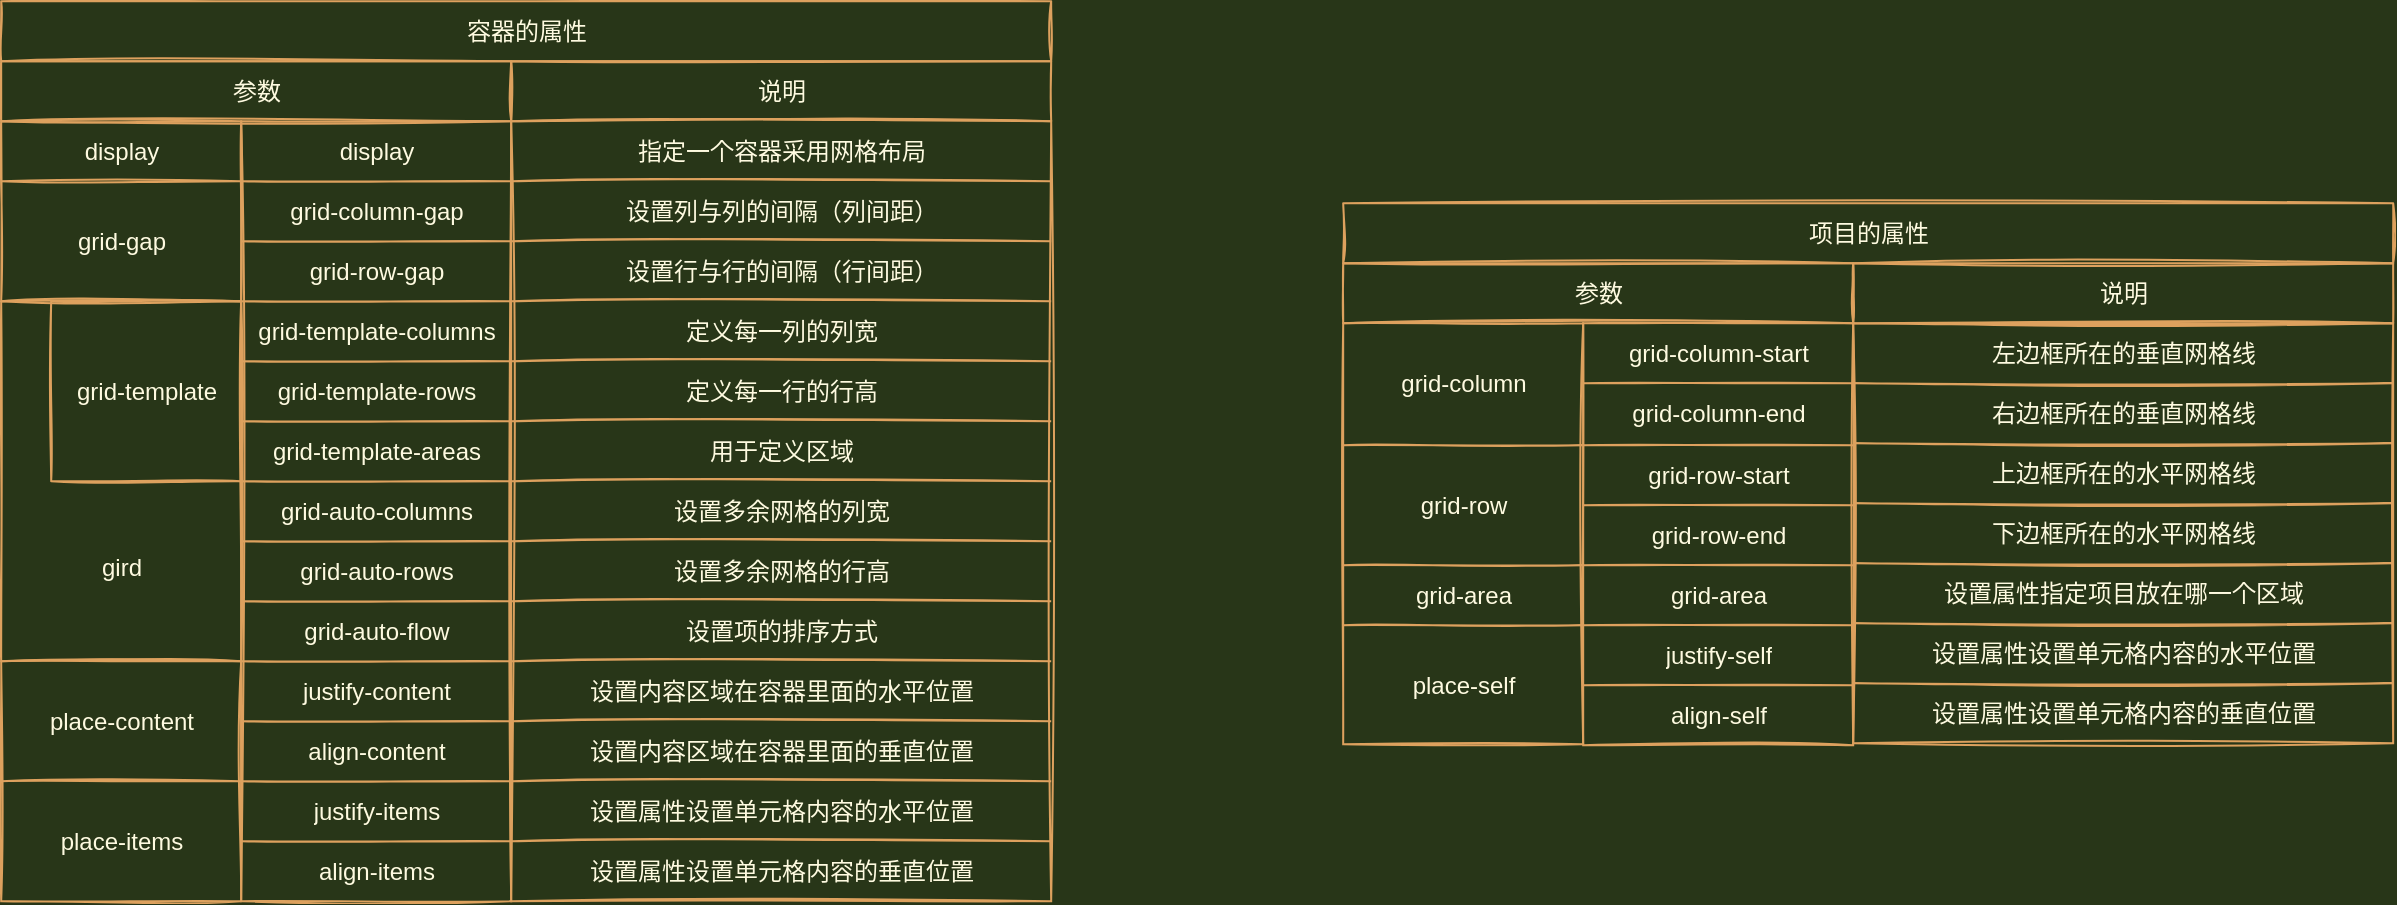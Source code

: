 <mxfile version="18.0.1" type="device"><diagram id="2a1nC3TX6sM1k0GH8GSx" name="第 1 页"><mxGraphModel dx="760" dy="230" grid="0" gridSize="5" guides="1" tooltips="1" connect="1" arrows="1" fold="1" page="0" pageScale="1" pageWidth="1600" pageHeight="900" background="#283618" math="0" shadow="0"><root><mxCell id="0"/><mxCell id="1" parent="0"/><mxCell id="FD_BGX4YxSQzwzDTZlst-1" value="参数" style="rounded=0;whiteSpace=wrap;html=1;fillColor=none;strokeWidth=1;strokeColor=#DDA15E;fontColor=#FEFAE0;sketch=1;" vertex="1" parent="1"><mxGeometry x="835.588" y="431.588" width="255" height="30" as="geometry"/></mxCell><mxCell id="FD_BGX4YxSQzwzDTZlst-2" value="说明" style="rounded=0;whiteSpace=wrap;html=1;fillColor=none;strokeWidth=1;strokeColor=#DDA15E;fontColor=#FEFAE0;sketch=1;" vertex="1" parent="1"><mxGeometry x="1090.588" y="431.588" width="270" height="30" as="geometry"/></mxCell><mxCell id="FD_BGX4YxSQzwzDTZlst-3" value="" style="shape=table;html=1;whiteSpace=wrap;startSize=0;container=1;collapsible=0;childLayout=tableLayout;strokeWidth=1;fillColor=none;strokeColor=#DDA15E;fontColor=#FEFAE0;sketch=1;" vertex="1" parent="1"><mxGeometry x="835.588" y="461.588" width="120" height="90" as="geometry"/></mxCell><mxCell id="FD_BGX4YxSQzwzDTZlst-4" style="shape=tableRow;horizontal=0;startSize=0;swimlaneHead=0;swimlaneBody=0;top=0;left=0;bottom=0;right=0;collapsible=0;dropTarget=0;fillColor=none;points=[[0,0.5],[1,0.5]];portConstraint=eastwest;strokeWidth=1;strokeColor=#DDA15E;fontColor=#FEFAE0;sketch=1;" vertex="1" parent="FD_BGX4YxSQzwzDTZlst-3"><mxGeometry width="120" height="30" as="geometry"/></mxCell><mxCell id="FD_BGX4YxSQzwzDTZlst-5" value="display" style="shape=partialRectangle;html=1;whiteSpace=wrap;connectable=0;fillColor=none;top=0;left=0;bottom=0;right=0;overflow=hidden;strokeWidth=1;strokeColor=#DDA15E;fontColor=#FEFAE0;sketch=1;" vertex="1" parent="FD_BGX4YxSQzwzDTZlst-4"><mxGeometry width="120" height="30" as="geometry"><mxRectangle width="120" height="30" as="alternateBounds"/></mxGeometry></mxCell><mxCell id="FD_BGX4YxSQzwzDTZlst-6" value="" style="shape=tableRow;horizontal=0;startSize=0;swimlaneHead=0;swimlaneBody=0;top=0;left=0;bottom=0;right=0;collapsible=0;dropTarget=0;fillColor=none;points=[[0,0.5],[1,0.5]];portConstraint=eastwest;strokeWidth=1;strokeColor=#DDA15E;fontColor=#FEFAE0;sketch=1;" vertex="1" parent="FD_BGX4YxSQzwzDTZlst-3"><mxGeometry y="30" width="120" height="60" as="geometry"/></mxCell><mxCell id="FD_BGX4YxSQzwzDTZlst-7" value="grid-gap" style="shape=partialRectangle;html=1;whiteSpace=wrap;connectable=0;fillColor=none;top=0;left=0;bottom=0;right=0;overflow=hidden;strokeWidth=1;strokeColor=#DDA15E;fontColor=#FEFAE0;sketch=1;" vertex="1" parent="FD_BGX4YxSQzwzDTZlst-6"><mxGeometry width="120" height="60" as="geometry"><mxRectangle width="120" height="60" as="alternateBounds"/></mxGeometry></mxCell><mxCell id="FD_BGX4YxSQzwzDTZlst-8" value="" style="shape=table;html=1;whiteSpace=wrap;startSize=0;container=1;collapsible=0;childLayout=tableLayout;strokeWidth=1;fillColor=none;strokeColor=#DDA15E;fontColor=#FEFAE0;sketch=1;" vertex="1" parent="1"><mxGeometry x="955.588" y="461.588" width="135" height="390" as="geometry"/></mxCell><mxCell id="FD_BGX4YxSQzwzDTZlst-9" style="shape=tableRow;horizontal=0;startSize=0;swimlaneHead=0;swimlaneBody=0;top=0;left=0;bottom=0;right=0;collapsible=0;dropTarget=0;fillColor=none;points=[[0,0.5],[1,0.5]];portConstraint=eastwest;strokeWidth=1;strokeColor=#DDA15E;fontColor=#FEFAE0;sketch=1;" vertex="1" parent="FD_BGX4YxSQzwzDTZlst-8"><mxGeometry width="135" height="30" as="geometry"/></mxCell><mxCell id="FD_BGX4YxSQzwzDTZlst-10" value="display" style="shape=partialRectangle;html=1;whiteSpace=wrap;connectable=0;fillColor=none;top=0;left=0;bottom=0;right=0;overflow=hidden;strokeWidth=1;strokeColor=#DDA15E;fontColor=#FEFAE0;sketch=1;" vertex="1" parent="FD_BGX4YxSQzwzDTZlst-9"><mxGeometry width="135" height="30" as="geometry"><mxRectangle width="135" height="30" as="alternateBounds"/></mxGeometry></mxCell><mxCell id="FD_BGX4YxSQzwzDTZlst-11" value="" style="shape=tableRow;horizontal=0;startSize=0;swimlaneHead=0;swimlaneBody=0;top=0;left=0;bottom=0;right=0;collapsible=0;dropTarget=0;fillColor=none;points=[[0,0.5],[1,0.5]];portConstraint=eastwest;strokeWidth=1;strokeColor=#DDA15E;fontColor=#FEFAE0;sketch=1;" vertex="1" parent="FD_BGX4YxSQzwzDTZlst-8"><mxGeometry y="30" width="135" height="30" as="geometry"/></mxCell><mxCell id="FD_BGX4YxSQzwzDTZlst-12" value="grid-column-gap" style="shape=partialRectangle;html=1;whiteSpace=wrap;connectable=0;fillColor=none;top=0;left=0;bottom=0;right=0;overflow=hidden;strokeWidth=1;strokeColor=#DDA15E;fontColor=#FEFAE0;sketch=1;" vertex="1" parent="FD_BGX4YxSQzwzDTZlst-11"><mxGeometry width="135" height="30" as="geometry"><mxRectangle width="135" height="30" as="alternateBounds"/></mxGeometry></mxCell><mxCell id="FD_BGX4YxSQzwzDTZlst-13" value="" style="shape=tableRow;horizontal=0;startSize=0;swimlaneHead=0;swimlaneBody=0;top=0;left=0;bottom=0;right=0;collapsible=0;dropTarget=0;fillColor=none;points=[[0,0.5],[1,0.5]];portConstraint=eastwest;strokeWidth=1;strokeColor=#DDA15E;fontColor=#FEFAE0;sketch=1;" vertex="1" parent="FD_BGX4YxSQzwzDTZlst-8"><mxGeometry y="60" width="135" height="30" as="geometry"/></mxCell><mxCell id="FD_BGX4YxSQzwzDTZlst-14" value="grid-row-gap" style="shape=partialRectangle;html=1;whiteSpace=wrap;connectable=0;fillColor=none;top=0;left=0;bottom=0;right=0;overflow=hidden;strokeWidth=1;strokeColor=#DDA15E;fontColor=#FEFAE0;sketch=1;" vertex="1" parent="FD_BGX4YxSQzwzDTZlst-13"><mxGeometry width="135" height="30" as="geometry"><mxRectangle width="135" height="30" as="alternateBounds"/></mxGeometry></mxCell><mxCell id="FD_BGX4YxSQzwzDTZlst-15" value="" style="shape=tableRow;horizontal=0;startSize=0;swimlaneHead=0;swimlaneBody=0;top=0;left=0;bottom=0;right=0;collapsible=0;dropTarget=0;fillColor=none;points=[[0,0.5],[1,0.5]];portConstraint=eastwest;strokeWidth=1;strokeColor=#DDA15E;fontColor=#FEFAE0;sketch=1;" vertex="1" parent="FD_BGX4YxSQzwzDTZlst-8"><mxGeometry y="90" width="135" height="30" as="geometry"/></mxCell><mxCell id="FD_BGX4YxSQzwzDTZlst-16" value="grid-template-columns" style="shape=partialRectangle;html=1;whiteSpace=wrap;connectable=0;fillColor=none;top=0;left=0;bottom=0;right=0;overflow=hidden;strokeWidth=1;strokeColor=#DDA15E;fontColor=#FEFAE0;sketch=1;" vertex="1" parent="FD_BGX4YxSQzwzDTZlst-15"><mxGeometry width="135" height="30" as="geometry"><mxRectangle width="135" height="30" as="alternateBounds"/></mxGeometry></mxCell><mxCell id="FD_BGX4YxSQzwzDTZlst-17" style="shape=tableRow;horizontal=0;startSize=0;swimlaneHead=0;swimlaneBody=0;top=0;left=0;bottom=0;right=0;collapsible=0;dropTarget=0;fillColor=none;points=[[0,0.5],[1,0.5]];portConstraint=eastwest;strokeWidth=1;strokeColor=#DDA15E;fontColor=#FEFAE0;sketch=1;" vertex="1" parent="FD_BGX4YxSQzwzDTZlst-8"><mxGeometry y="120" width="135" height="30" as="geometry"/></mxCell><mxCell id="FD_BGX4YxSQzwzDTZlst-18" value="&lt;span style=&quot;&quot;&gt;grid-template-rows&lt;/span&gt;" style="shape=partialRectangle;html=1;whiteSpace=wrap;connectable=0;fillColor=none;top=0;left=0;bottom=0;right=0;overflow=hidden;strokeWidth=1;strokeColor=#DDA15E;fontColor=#FEFAE0;sketch=1;" vertex="1" parent="FD_BGX4YxSQzwzDTZlst-17"><mxGeometry width="135" height="30" as="geometry"><mxRectangle width="135" height="30" as="alternateBounds"/></mxGeometry></mxCell><mxCell id="FD_BGX4YxSQzwzDTZlst-19" style="shape=tableRow;horizontal=0;startSize=0;swimlaneHead=0;swimlaneBody=0;top=0;left=0;bottom=0;right=0;collapsible=0;dropTarget=0;fillColor=none;points=[[0,0.5],[1,0.5]];portConstraint=eastwest;strokeWidth=1;strokeColor=#DDA15E;fontColor=#FEFAE0;sketch=1;" vertex="1" parent="FD_BGX4YxSQzwzDTZlst-8"><mxGeometry y="150" width="135" height="30" as="geometry"/></mxCell><mxCell id="FD_BGX4YxSQzwzDTZlst-20" value="grid-template-areas" style="shape=partialRectangle;html=1;whiteSpace=wrap;connectable=0;fillColor=none;top=0;left=0;bottom=0;right=0;overflow=hidden;strokeWidth=1;strokeColor=#DDA15E;fontColor=#FEFAE0;sketch=1;" vertex="1" parent="FD_BGX4YxSQzwzDTZlst-19"><mxGeometry width="135" height="30" as="geometry"><mxRectangle width="135" height="30" as="alternateBounds"/></mxGeometry></mxCell><mxCell id="FD_BGX4YxSQzwzDTZlst-21" style="shape=tableRow;horizontal=0;startSize=0;swimlaneHead=0;swimlaneBody=0;top=0;left=0;bottom=0;right=0;collapsible=0;dropTarget=0;fillColor=none;points=[[0,0.5],[1,0.5]];portConstraint=eastwest;strokeWidth=1;strokeColor=#DDA15E;fontColor=#FEFAE0;sketch=1;" vertex="1" parent="FD_BGX4YxSQzwzDTZlst-8"><mxGeometry y="180" width="135" height="30" as="geometry"/></mxCell><mxCell id="FD_BGX4YxSQzwzDTZlst-22" value="grid-auto-columns" style="shape=partialRectangle;html=1;whiteSpace=wrap;connectable=0;fillColor=none;top=0;left=0;bottom=0;right=0;overflow=hidden;strokeWidth=1;strokeColor=#DDA15E;fontColor=#FEFAE0;sketch=1;" vertex="1" parent="FD_BGX4YxSQzwzDTZlst-21"><mxGeometry width="135" height="30" as="geometry"><mxRectangle width="135" height="30" as="alternateBounds"/></mxGeometry></mxCell><mxCell id="FD_BGX4YxSQzwzDTZlst-23" style="shape=tableRow;horizontal=0;startSize=0;swimlaneHead=0;swimlaneBody=0;top=0;left=0;bottom=0;right=0;collapsible=0;dropTarget=0;fillColor=none;points=[[0,0.5],[1,0.5]];portConstraint=eastwest;strokeWidth=1;strokeColor=#DDA15E;fontColor=#FEFAE0;sketch=1;" vertex="1" parent="FD_BGX4YxSQzwzDTZlst-8"><mxGeometry y="210" width="135" height="30" as="geometry"/></mxCell><mxCell id="FD_BGX4YxSQzwzDTZlst-24" value="&lt;span style=&quot;&quot;&gt;grid-auto-rows&lt;/span&gt;" style="shape=partialRectangle;html=1;whiteSpace=wrap;connectable=0;fillColor=none;top=0;left=0;bottom=0;right=0;overflow=hidden;strokeWidth=1;strokeColor=#DDA15E;fontColor=#FEFAE0;sketch=1;" vertex="1" parent="FD_BGX4YxSQzwzDTZlst-23"><mxGeometry width="135" height="30" as="geometry"><mxRectangle width="135" height="30" as="alternateBounds"/></mxGeometry></mxCell><mxCell id="FD_BGX4YxSQzwzDTZlst-25" style="shape=tableRow;horizontal=0;startSize=0;swimlaneHead=0;swimlaneBody=0;top=0;left=0;bottom=0;right=0;collapsible=0;dropTarget=0;fillColor=none;points=[[0,0.5],[1,0.5]];portConstraint=eastwest;strokeWidth=1;strokeColor=#DDA15E;fontColor=#FEFAE0;sketch=1;" vertex="1" parent="FD_BGX4YxSQzwzDTZlst-8"><mxGeometry y="240" width="135" height="30" as="geometry"/></mxCell><mxCell id="FD_BGX4YxSQzwzDTZlst-26" value="&lt;span style=&quot;&quot;&gt;grid-auto-flow&lt;/span&gt;" style="shape=partialRectangle;html=1;whiteSpace=wrap;connectable=0;fillColor=none;top=0;left=0;bottom=0;right=0;overflow=hidden;strokeWidth=1;strokeColor=#DDA15E;fontColor=#FEFAE0;sketch=1;" vertex="1" parent="FD_BGX4YxSQzwzDTZlst-25"><mxGeometry width="135" height="30" as="geometry"><mxRectangle width="135" height="30" as="alternateBounds"/></mxGeometry></mxCell><mxCell id="FD_BGX4YxSQzwzDTZlst-27" style="shape=tableRow;horizontal=0;startSize=0;swimlaneHead=0;swimlaneBody=0;top=0;left=0;bottom=0;right=0;collapsible=0;dropTarget=0;fillColor=none;points=[[0,0.5],[1,0.5]];portConstraint=eastwest;strokeWidth=1;strokeColor=#DDA15E;fontColor=#FEFAE0;sketch=1;" vertex="1" parent="FD_BGX4YxSQzwzDTZlst-8"><mxGeometry y="270" width="135" height="30" as="geometry"/></mxCell><mxCell id="FD_BGX4YxSQzwzDTZlst-28" value="justify-content" style="shape=partialRectangle;html=1;whiteSpace=wrap;connectable=0;fillColor=none;top=0;left=0;bottom=0;right=0;overflow=hidden;strokeWidth=1;strokeColor=#DDA15E;fontColor=#FEFAE0;sketch=1;" vertex="1" parent="FD_BGX4YxSQzwzDTZlst-27"><mxGeometry width="135" height="30" as="geometry"><mxRectangle width="135" height="30" as="alternateBounds"/></mxGeometry></mxCell><mxCell id="FD_BGX4YxSQzwzDTZlst-29" style="shape=tableRow;horizontal=0;startSize=0;swimlaneHead=0;swimlaneBody=0;top=0;left=0;bottom=0;right=0;collapsible=0;dropTarget=0;fillColor=none;points=[[0,0.5],[1,0.5]];portConstraint=eastwest;strokeWidth=1;strokeColor=#DDA15E;fontColor=#FEFAE0;sketch=1;" vertex="1" parent="FD_BGX4YxSQzwzDTZlst-8"><mxGeometry y="300" width="135" height="30" as="geometry"/></mxCell><mxCell id="FD_BGX4YxSQzwzDTZlst-30" value="align-content" style="shape=partialRectangle;html=1;whiteSpace=wrap;connectable=0;fillColor=none;top=0;left=0;bottom=0;right=0;overflow=hidden;strokeWidth=1;strokeColor=#DDA15E;fontColor=#FEFAE0;sketch=1;" vertex="1" parent="FD_BGX4YxSQzwzDTZlst-29"><mxGeometry width="135" height="30" as="geometry"><mxRectangle width="135" height="30" as="alternateBounds"/></mxGeometry></mxCell><mxCell id="FD_BGX4YxSQzwzDTZlst-31" style="shape=tableRow;horizontal=0;startSize=0;swimlaneHead=0;swimlaneBody=0;top=0;left=0;bottom=0;right=0;collapsible=0;dropTarget=0;fillColor=none;points=[[0,0.5],[1,0.5]];portConstraint=eastwest;strokeWidth=1;strokeColor=#DDA15E;fontColor=#FEFAE0;sketch=1;" vertex="1" parent="FD_BGX4YxSQzwzDTZlst-8"><mxGeometry y="330" width="135" height="30" as="geometry"/></mxCell><mxCell id="FD_BGX4YxSQzwzDTZlst-32" value="justify-items" style="shape=partialRectangle;html=1;whiteSpace=wrap;connectable=0;fillColor=none;top=0;left=0;bottom=0;right=0;overflow=hidden;strokeWidth=1;strokeColor=#DDA15E;fontColor=#FEFAE0;sketch=1;" vertex="1" parent="FD_BGX4YxSQzwzDTZlst-31"><mxGeometry width="135" height="30" as="geometry"><mxRectangle width="135" height="30" as="alternateBounds"/></mxGeometry></mxCell><mxCell id="FD_BGX4YxSQzwzDTZlst-33" style="shape=tableRow;horizontal=0;startSize=0;swimlaneHead=0;swimlaneBody=0;top=0;left=0;bottom=0;right=0;collapsible=0;dropTarget=0;fillColor=none;points=[[0,0.5],[1,0.5]];portConstraint=eastwest;strokeWidth=1;strokeColor=#DDA15E;fontColor=#FEFAE0;sketch=1;" vertex="1" parent="FD_BGX4YxSQzwzDTZlst-8"><mxGeometry y="360" width="135" height="30" as="geometry"/></mxCell><mxCell id="FD_BGX4YxSQzwzDTZlst-34" value="align-items" style="shape=partialRectangle;html=1;whiteSpace=wrap;connectable=0;fillColor=none;top=0;left=0;bottom=0;right=0;overflow=hidden;strokeWidth=1;strokeColor=#DDA15E;fontColor=#FEFAE0;sketch=1;" vertex="1" parent="FD_BGX4YxSQzwzDTZlst-33"><mxGeometry width="135" height="30" as="geometry"><mxRectangle width="135" height="30" as="alternateBounds"/></mxGeometry></mxCell><mxCell id="FD_BGX4YxSQzwzDTZlst-35" value="" style="shape=table;html=1;whiteSpace=wrap;startSize=0;container=1;collapsible=0;childLayout=tableLayout;strokeWidth=1;fillColor=none;strokeColor=#DDA15E;fontColor=#FEFAE0;sketch=1;" vertex="1" parent="1"><mxGeometry x="1090.588" y="461.588" width="270" height="390" as="geometry"/></mxCell><mxCell id="FD_BGX4YxSQzwzDTZlst-36" style="shape=tableRow;horizontal=0;startSize=0;swimlaneHead=0;swimlaneBody=0;top=0;left=0;bottom=0;right=0;collapsible=0;dropTarget=0;fillColor=none;points=[[0,0.5],[1,0.5]];portConstraint=eastwest;strokeWidth=1;strokeColor=#DDA15E;fontColor=#FEFAE0;sketch=1;" vertex="1" parent="FD_BGX4YxSQzwzDTZlst-35"><mxGeometry width="270" height="30" as="geometry"/></mxCell><mxCell id="FD_BGX4YxSQzwzDTZlst-37" value="指定一个容器采用网格布局" style="shape=partialRectangle;html=1;whiteSpace=wrap;connectable=0;fillColor=none;top=0;left=0;bottom=0;right=0;overflow=hidden;strokeWidth=1;strokeColor=#DDA15E;fontColor=#FEFAE0;sketch=1;" vertex="1" parent="FD_BGX4YxSQzwzDTZlst-36"><mxGeometry width="270" height="30" as="geometry"><mxRectangle width="270" height="30" as="alternateBounds"/></mxGeometry></mxCell><mxCell id="FD_BGX4YxSQzwzDTZlst-38" value="" style="shape=tableRow;horizontal=0;startSize=0;swimlaneHead=0;swimlaneBody=0;top=0;left=0;bottom=0;right=0;collapsible=0;dropTarget=0;fillColor=none;points=[[0,0.5],[1,0.5]];portConstraint=eastwest;strokeWidth=1;strokeColor=#DDA15E;fontColor=#FEFAE0;sketch=1;" vertex="1" parent="FD_BGX4YxSQzwzDTZlst-35"><mxGeometry y="30" width="270" height="30" as="geometry"/></mxCell><mxCell id="FD_BGX4YxSQzwzDTZlst-39" value="设置列与列的间隔（列间距）" style="shape=partialRectangle;html=1;whiteSpace=wrap;connectable=0;fillColor=none;top=0;left=0;bottom=0;right=0;overflow=hidden;strokeWidth=1;strokeColor=#DDA15E;fontColor=#FEFAE0;sketch=1;" vertex="1" parent="FD_BGX4YxSQzwzDTZlst-38"><mxGeometry width="270" height="30" as="geometry"><mxRectangle width="270" height="30" as="alternateBounds"/></mxGeometry></mxCell><mxCell id="FD_BGX4YxSQzwzDTZlst-40" value="" style="shape=tableRow;horizontal=0;startSize=0;swimlaneHead=0;swimlaneBody=0;top=0;left=0;bottom=0;right=0;collapsible=0;dropTarget=0;fillColor=none;points=[[0,0.5],[1,0.5]];portConstraint=eastwest;strokeWidth=1;strokeColor=#DDA15E;fontColor=#FEFAE0;sketch=1;" vertex="1" parent="FD_BGX4YxSQzwzDTZlst-35"><mxGeometry y="60" width="270" height="30" as="geometry"/></mxCell><mxCell id="FD_BGX4YxSQzwzDTZlst-41" value="设置行与行的间隔（行间距）" style="shape=partialRectangle;html=1;whiteSpace=wrap;connectable=0;fillColor=none;top=0;left=0;bottom=0;right=0;overflow=hidden;strokeWidth=1;strokeColor=#DDA15E;fontColor=#FEFAE0;sketch=1;" vertex="1" parent="FD_BGX4YxSQzwzDTZlst-40"><mxGeometry width="270" height="30" as="geometry"><mxRectangle width="270" height="30" as="alternateBounds"/></mxGeometry></mxCell><mxCell id="FD_BGX4YxSQzwzDTZlst-42" value="" style="shape=tableRow;horizontal=0;startSize=0;swimlaneHead=0;swimlaneBody=0;top=0;left=0;bottom=0;right=0;collapsible=0;dropTarget=0;fillColor=none;points=[[0,0.5],[1,0.5]];portConstraint=eastwest;strokeWidth=1;strokeColor=#DDA15E;fontColor=#FEFAE0;sketch=1;" vertex="1" parent="FD_BGX4YxSQzwzDTZlst-35"><mxGeometry y="90" width="270" height="30" as="geometry"/></mxCell><mxCell id="FD_BGX4YxSQzwzDTZlst-43" value="定义每一列的列宽" style="shape=partialRectangle;html=1;whiteSpace=wrap;connectable=0;fillColor=none;top=0;left=0;bottom=0;right=0;overflow=hidden;strokeWidth=1;strokeColor=#DDA15E;fontColor=#FEFAE0;sketch=1;" vertex="1" parent="FD_BGX4YxSQzwzDTZlst-42"><mxGeometry width="270" height="30" as="geometry"><mxRectangle width="270" height="30" as="alternateBounds"/></mxGeometry></mxCell><mxCell id="FD_BGX4YxSQzwzDTZlst-44" style="shape=tableRow;horizontal=0;startSize=0;swimlaneHead=0;swimlaneBody=0;top=0;left=0;bottom=0;right=0;collapsible=0;dropTarget=0;fillColor=none;points=[[0,0.5],[1,0.5]];portConstraint=eastwest;strokeWidth=1;strokeColor=#DDA15E;fontColor=#FEFAE0;sketch=1;" vertex="1" parent="FD_BGX4YxSQzwzDTZlst-35"><mxGeometry y="120" width="270" height="30" as="geometry"/></mxCell><mxCell id="FD_BGX4YxSQzwzDTZlst-45" value="定义每一行的行高" style="shape=partialRectangle;html=1;whiteSpace=wrap;connectable=0;fillColor=none;top=0;left=0;bottom=0;right=0;overflow=hidden;strokeWidth=1;strokeColor=#DDA15E;fontColor=#FEFAE0;sketch=1;" vertex="1" parent="FD_BGX4YxSQzwzDTZlst-44"><mxGeometry width="270" height="30" as="geometry"><mxRectangle width="270" height="30" as="alternateBounds"/></mxGeometry></mxCell><mxCell id="FD_BGX4YxSQzwzDTZlst-46" style="shape=tableRow;horizontal=0;startSize=0;swimlaneHead=0;swimlaneBody=0;top=0;left=0;bottom=0;right=0;collapsible=0;dropTarget=0;fillColor=none;points=[[0,0.5],[1,0.5]];portConstraint=eastwest;strokeWidth=1;strokeColor=#DDA15E;fontColor=#FEFAE0;sketch=1;" vertex="1" parent="FD_BGX4YxSQzwzDTZlst-35"><mxGeometry y="150" width="270" height="30" as="geometry"/></mxCell><mxCell id="FD_BGX4YxSQzwzDTZlst-47" value="用于定义区域" style="shape=partialRectangle;html=1;whiteSpace=wrap;connectable=0;fillColor=none;top=0;left=0;bottom=0;right=0;overflow=hidden;strokeWidth=1;strokeColor=#DDA15E;fontColor=#FEFAE0;sketch=1;" vertex="1" parent="FD_BGX4YxSQzwzDTZlst-46"><mxGeometry width="270" height="30" as="geometry"><mxRectangle width="270" height="30" as="alternateBounds"/></mxGeometry></mxCell><mxCell id="FD_BGX4YxSQzwzDTZlst-48" style="shape=tableRow;horizontal=0;startSize=0;swimlaneHead=0;swimlaneBody=0;top=0;left=0;bottom=0;right=0;collapsible=0;dropTarget=0;fillColor=none;points=[[0,0.5],[1,0.5]];portConstraint=eastwest;strokeWidth=1;strokeColor=#DDA15E;fontColor=#FEFAE0;sketch=1;" vertex="1" parent="FD_BGX4YxSQzwzDTZlst-35"><mxGeometry y="180" width="270" height="30" as="geometry"/></mxCell><mxCell id="FD_BGX4YxSQzwzDTZlst-49" value="设置多余网格的列宽" style="shape=partialRectangle;html=1;whiteSpace=wrap;connectable=0;fillColor=none;top=0;left=0;bottom=0;right=0;overflow=hidden;strokeWidth=1;strokeColor=#DDA15E;fontColor=#FEFAE0;sketch=1;" vertex="1" parent="FD_BGX4YxSQzwzDTZlst-48"><mxGeometry width="270" height="30" as="geometry"><mxRectangle width="270" height="30" as="alternateBounds"/></mxGeometry></mxCell><mxCell id="FD_BGX4YxSQzwzDTZlst-50" style="shape=tableRow;horizontal=0;startSize=0;swimlaneHead=0;swimlaneBody=0;top=0;left=0;bottom=0;right=0;collapsible=0;dropTarget=0;fillColor=none;points=[[0,0.5],[1,0.5]];portConstraint=eastwest;strokeWidth=1;strokeColor=#DDA15E;fontColor=#FEFAE0;sketch=1;" vertex="1" parent="FD_BGX4YxSQzwzDTZlst-35"><mxGeometry y="210" width="270" height="30" as="geometry"/></mxCell><mxCell id="FD_BGX4YxSQzwzDTZlst-51" value="&lt;span style=&quot;&quot;&gt;设置多余网格的行高&lt;/span&gt;" style="shape=partialRectangle;html=1;whiteSpace=wrap;connectable=0;fillColor=none;top=0;left=0;bottom=0;right=0;overflow=hidden;strokeWidth=1;strokeColor=#DDA15E;fontColor=#FEFAE0;sketch=1;" vertex="1" parent="FD_BGX4YxSQzwzDTZlst-50"><mxGeometry width="270" height="30" as="geometry"><mxRectangle width="270" height="30" as="alternateBounds"/></mxGeometry></mxCell><mxCell id="FD_BGX4YxSQzwzDTZlst-52" style="shape=tableRow;horizontal=0;startSize=0;swimlaneHead=0;swimlaneBody=0;top=0;left=0;bottom=0;right=0;collapsible=0;dropTarget=0;fillColor=none;points=[[0,0.5],[1,0.5]];portConstraint=eastwest;strokeWidth=1;strokeColor=#DDA15E;fontColor=#FEFAE0;sketch=1;" vertex="1" parent="FD_BGX4YxSQzwzDTZlst-35"><mxGeometry y="240" width="270" height="30" as="geometry"/></mxCell><mxCell id="FD_BGX4YxSQzwzDTZlst-53" value="设置项的排序方式" style="shape=partialRectangle;html=1;whiteSpace=wrap;connectable=0;fillColor=none;top=0;left=0;bottom=0;right=0;overflow=hidden;strokeWidth=1;strokeColor=#DDA15E;fontColor=#FEFAE0;sketch=1;" vertex="1" parent="FD_BGX4YxSQzwzDTZlst-52"><mxGeometry width="270" height="30" as="geometry"><mxRectangle width="270" height="30" as="alternateBounds"/></mxGeometry></mxCell><mxCell id="FD_BGX4YxSQzwzDTZlst-54" style="shape=tableRow;horizontal=0;startSize=0;swimlaneHead=0;swimlaneBody=0;top=0;left=0;bottom=0;right=0;collapsible=0;dropTarget=0;fillColor=none;points=[[0,0.5],[1,0.5]];portConstraint=eastwest;strokeWidth=1;strokeColor=#DDA15E;fontColor=#FEFAE0;sketch=1;" vertex="1" parent="FD_BGX4YxSQzwzDTZlst-35"><mxGeometry y="270" width="270" height="30" as="geometry"/></mxCell><mxCell id="FD_BGX4YxSQzwzDTZlst-55" value="设置内容区域在容器里面的水平位置" style="shape=partialRectangle;html=1;whiteSpace=wrap;connectable=0;fillColor=none;top=0;left=0;bottom=0;right=0;overflow=hidden;strokeWidth=1;strokeColor=#DDA15E;fontColor=#FEFAE0;sketch=1;" vertex="1" parent="FD_BGX4YxSQzwzDTZlst-54"><mxGeometry width="270" height="30" as="geometry"><mxRectangle width="270" height="30" as="alternateBounds"/></mxGeometry></mxCell><mxCell id="FD_BGX4YxSQzwzDTZlst-56" style="shape=tableRow;horizontal=0;startSize=0;swimlaneHead=0;swimlaneBody=0;top=0;left=0;bottom=0;right=0;collapsible=0;dropTarget=0;fillColor=none;points=[[0,0.5],[1,0.5]];portConstraint=eastwest;strokeWidth=1;strokeColor=#DDA15E;fontColor=#FEFAE0;sketch=1;" vertex="1" parent="FD_BGX4YxSQzwzDTZlst-35"><mxGeometry y="300" width="270" height="30" as="geometry"/></mxCell><mxCell id="FD_BGX4YxSQzwzDTZlst-57" value="设置内容区域在容器里面的垂直位置" style="shape=partialRectangle;html=1;whiteSpace=wrap;connectable=0;fillColor=none;top=0;left=0;bottom=0;right=0;overflow=hidden;strokeWidth=1;strokeColor=#DDA15E;fontColor=#FEFAE0;sketch=1;" vertex="1" parent="FD_BGX4YxSQzwzDTZlst-56"><mxGeometry width="270" height="30" as="geometry"><mxRectangle width="270" height="30" as="alternateBounds"/></mxGeometry></mxCell><mxCell id="FD_BGX4YxSQzwzDTZlst-58" style="shape=tableRow;horizontal=0;startSize=0;swimlaneHead=0;swimlaneBody=0;top=0;left=0;bottom=0;right=0;collapsible=0;dropTarget=0;fillColor=none;points=[[0,0.5],[1,0.5]];portConstraint=eastwest;strokeWidth=1;strokeColor=#DDA15E;fontColor=#FEFAE0;sketch=1;" vertex="1" parent="FD_BGX4YxSQzwzDTZlst-35"><mxGeometry y="330" width="270" height="30" as="geometry"/></mxCell><mxCell id="FD_BGX4YxSQzwzDTZlst-59" value="设置属性设置单元格内容的水平位置" style="shape=partialRectangle;html=1;whiteSpace=wrap;connectable=0;fillColor=none;top=0;left=0;bottom=0;right=0;overflow=hidden;strokeWidth=1;strokeColor=#DDA15E;fontColor=#FEFAE0;sketch=1;" vertex="1" parent="FD_BGX4YxSQzwzDTZlst-58"><mxGeometry width="270" height="30" as="geometry"><mxRectangle width="270" height="30" as="alternateBounds"/></mxGeometry></mxCell><mxCell id="FD_BGX4YxSQzwzDTZlst-60" style="shape=tableRow;horizontal=0;startSize=0;swimlaneHead=0;swimlaneBody=0;top=0;left=0;bottom=0;right=0;collapsible=0;dropTarget=0;fillColor=none;points=[[0,0.5],[1,0.5]];portConstraint=eastwest;strokeWidth=1;strokeColor=#DDA15E;fontColor=#FEFAE0;sketch=1;" vertex="1" parent="FD_BGX4YxSQzwzDTZlst-35"><mxGeometry y="360" width="270" height="30" as="geometry"/></mxCell><mxCell id="FD_BGX4YxSQzwzDTZlst-61" value="设置属性设置单元格内容的垂直位置" style="shape=partialRectangle;html=1;whiteSpace=wrap;connectable=0;fillColor=none;top=0;left=0;bottom=0;right=0;overflow=hidden;strokeWidth=1;strokeColor=#DDA15E;fontColor=#FEFAE0;sketch=1;" vertex="1" parent="FD_BGX4YxSQzwzDTZlst-60"><mxGeometry width="270" height="30" as="geometry"><mxRectangle width="270" height="30" as="alternateBounds"/></mxGeometry></mxCell><mxCell id="FD_BGX4YxSQzwzDTZlst-62" value="&lt;br&gt;&lt;br&gt;&lt;br&gt;&lt;br&gt;&lt;br&gt;&lt;br&gt;gird" style="rounded=0;whiteSpace=wrap;html=1;strokeWidth=1;fillColor=none;verticalAlign=middle;horizontal=1;labelPosition=center;verticalLabelPosition=middle;align=center;strokeColor=#DDA15E;fontColor=#FEFAE0;sketch=1;" vertex="1" parent="1"><mxGeometry x="835.588" y="551.588" width="120" height="180" as="geometry"/></mxCell><mxCell id="FD_BGX4YxSQzwzDTZlst-63" value="grid-template" style="rounded=0;whiteSpace=wrap;html=1;strokeWidth=1;fillColor=none;strokeColor=#DDA15E;fontColor=#FEFAE0;sketch=1;" vertex="1" parent="1"><mxGeometry x="860.588" y="551.588" width="95" height="90" as="geometry"/></mxCell><mxCell id="FD_BGX4YxSQzwzDTZlst-64" value="容器的属性" style="rounded=0;whiteSpace=wrap;html=1;strokeWidth=1;fillColor=none;strokeColor=#DDA15E;fontColor=#FEFAE0;sketch=1;" vertex="1" parent="1"><mxGeometry x="835.588" y="401.588" width="525" height="30" as="geometry"/></mxCell><mxCell id="FD_BGX4YxSQzwzDTZlst-65" value="" style="shape=table;html=1;whiteSpace=wrap;startSize=0;container=1;collapsible=0;childLayout=tableLayout;strokeWidth=1;fillColor=none;strokeColor=#DDA15E;fontColor=#FEFAE0;sketch=1;" vertex="1" parent="1"><mxGeometry x="835.588" y="731.588" width="120" height="120" as="geometry"/></mxCell><mxCell id="FD_BGX4YxSQzwzDTZlst-66" style="shape=tableRow;horizontal=0;startSize=0;swimlaneHead=0;swimlaneBody=0;top=0;left=0;bottom=0;right=0;collapsible=0;dropTarget=0;fillColor=none;points=[[0,0.5],[1,0.5]];portConstraint=eastwest;strokeWidth=1;strokeColor=#DDA15E;fontColor=#FEFAE0;sketch=1;" vertex="1" parent="FD_BGX4YxSQzwzDTZlst-65"><mxGeometry width="120" height="60" as="geometry"/></mxCell><mxCell id="FD_BGX4YxSQzwzDTZlst-67" value="place-content" style="shape=partialRectangle;html=1;whiteSpace=wrap;connectable=0;fillColor=none;top=0;left=0;bottom=0;right=0;overflow=hidden;strokeWidth=1;strokeColor=#DDA15E;fontColor=#FEFAE0;sketch=1;" vertex="1" parent="FD_BGX4YxSQzwzDTZlst-66"><mxGeometry width="120" height="60" as="geometry"><mxRectangle width="120" height="60" as="alternateBounds"/></mxGeometry></mxCell><mxCell id="FD_BGX4YxSQzwzDTZlst-68" value="" style="shape=tableRow;horizontal=0;startSize=0;swimlaneHead=0;swimlaneBody=0;top=0;left=0;bottom=0;right=0;collapsible=0;dropTarget=0;fillColor=none;points=[[0,0.5],[1,0.5]];portConstraint=eastwest;strokeWidth=1;strokeColor=#DDA15E;fontColor=#FEFAE0;sketch=1;" vertex="1" parent="FD_BGX4YxSQzwzDTZlst-65"><mxGeometry y="60" width="120" height="60" as="geometry"/></mxCell><mxCell id="FD_BGX4YxSQzwzDTZlst-69" value="place-items" style="shape=partialRectangle;html=1;whiteSpace=wrap;connectable=0;fillColor=none;top=0;left=0;bottom=0;right=0;overflow=hidden;strokeWidth=1;strokeColor=#DDA15E;fontColor=#FEFAE0;sketch=1;" vertex="1" parent="FD_BGX4YxSQzwzDTZlst-68"><mxGeometry width="120" height="60" as="geometry"><mxRectangle width="120" height="60" as="alternateBounds"/></mxGeometry></mxCell><mxCell id="FD_BGX4YxSQzwzDTZlst-70" value="参数" style="rounded=0;whiteSpace=wrap;html=1;fillColor=none;strokeWidth=1;strokeColor=#DDA15E;fontColor=#FEFAE0;sketch=1;" vertex="1" parent="1"><mxGeometry x="1506.588" y="532.588" width="255" height="30" as="geometry"/></mxCell><mxCell id="FD_BGX4YxSQzwzDTZlst-71" value="说明" style="rounded=0;whiteSpace=wrap;html=1;fillColor=none;strokeWidth=1;strokeColor=#DDA15E;fontColor=#FEFAE0;sketch=1;" vertex="1" parent="1"><mxGeometry x="1761.588" y="532.588" width="270" height="30" as="geometry"/></mxCell><mxCell id="FD_BGX4YxSQzwzDTZlst-72" value="" style="shape=table;html=1;whiteSpace=wrap;startSize=0;container=1;collapsible=0;childLayout=tableLayout;strokeWidth=1;fillColor=none;strokeColor=#DDA15E;fontColor=#FEFAE0;sketch=1;" vertex="1" parent="1"><mxGeometry x="1506.588" y="562.588" width="120" height="210.583" as="geometry"/></mxCell><mxCell id="FD_BGX4YxSQzwzDTZlst-73" style="shape=tableRow;horizontal=0;startSize=0;swimlaneHead=0;swimlaneBody=0;top=0;left=0;bottom=0;right=0;collapsible=0;dropTarget=0;fillColor=none;points=[[0,0.5],[1,0.5]];portConstraint=eastwest;strokeWidth=1;strokeColor=#DDA15E;fontColor=#FEFAE0;sketch=1;" vertex="1" parent="FD_BGX4YxSQzwzDTZlst-72"><mxGeometry width="120" height="61" as="geometry"/></mxCell><mxCell id="FD_BGX4YxSQzwzDTZlst-74" value="grid-column" style="shape=partialRectangle;html=1;whiteSpace=wrap;connectable=0;fillColor=none;top=0;left=0;bottom=0;right=0;overflow=hidden;strokeWidth=1;strokeColor=#DDA15E;fontColor=#FEFAE0;sketch=1;" vertex="1" parent="FD_BGX4YxSQzwzDTZlst-73"><mxGeometry width="120" height="61" as="geometry"><mxRectangle width="120" height="61" as="alternateBounds"/></mxGeometry></mxCell><mxCell id="FD_BGX4YxSQzwzDTZlst-75" value="" style="shape=tableRow;horizontal=0;startSize=0;swimlaneHead=0;swimlaneBody=0;top=0;left=0;bottom=0;right=0;collapsible=0;dropTarget=0;fillColor=none;points=[[0,0.5],[1,0.5]];portConstraint=eastwest;strokeWidth=1;strokeColor=#DDA15E;fontColor=#FEFAE0;sketch=1;" vertex="1" parent="FD_BGX4YxSQzwzDTZlst-72"><mxGeometry y="61" width="120" height="60" as="geometry"/></mxCell><mxCell id="FD_BGX4YxSQzwzDTZlst-76" value="grid-row" style="shape=partialRectangle;html=1;whiteSpace=wrap;connectable=0;fillColor=none;top=0;left=0;bottom=0;right=0;overflow=hidden;strokeWidth=1;strokeColor=#DDA15E;fontColor=#FEFAE0;sketch=1;" vertex="1" parent="FD_BGX4YxSQzwzDTZlst-75"><mxGeometry width="120" height="60" as="geometry"><mxRectangle width="120" height="60" as="alternateBounds"/></mxGeometry></mxCell><mxCell id="FD_BGX4YxSQzwzDTZlst-77" style="shape=tableRow;horizontal=0;startSize=0;swimlaneHead=0;swimlaneBody=0;top=0;left=0;bottom=0;right=0;collapsible=0;dropTarget=0;fillColor=none;points=[[0,0.5],[1,0.5]];portConstraint=eastwest;strokeWidth=1;strokeColor=#DDA15E;fontColor=#FEFAE0;sketch=1;" vertex="1" parent="FD_BGX4YxSQzwzDTZlst-72"><mxGeometry y="121" width="120" height="30" as="geometry"/></mxCell><mxCell id="FD_BGX4YxSQzwzDTZlst-78" value="grid-area" style="shape=partialRectangle;html=1;whiteSpace=wrap;connectable=0;fillColor=none;top=0;left=0;bottom=0;right=0;overflow=hidden;strokeWidth=1;strokeColor=#DDA15E;fontColor=#FEFAE0;sketch=1;" vertex="1" parent="FD_BGX4YxSQzwzDTZlst-77"><mxGeometry width="120" height="30" as="geometry"><mxRectangle width="120" height="30" as="alternateBounds"/></mxGeometry></mxCell><mxCell id="FD_BGX4YxSQzwzDTZlst-79" style="shape=tableRow;horizontal=0;startSize=0;swimlaneHead=0;swimlaneBody=0;top=0;left=0;bottom=0;right=0;collapsible=0;dropTarget=0;fillColor=none;points=[[0,0.5],[1,0.5]];portConstraint=eastwest;strokeWidth=1;strokeColor=#DDA15E;fontColor=#FEFAE0;sketch=1;" vertex="1" parent="FD_BGX4YxSQzwzDTZlst-72"><mxGeometry y="151" width="120" height="60" as="geometry"/></mxCell><mxCell id="FD_BGX4YxSQzwzDTZlst-80" value="place-self" style="shape=partialRectangle;html=1;whiteSpace=wrap;connectable=0;fillColor=none;top=0;left=0;bottom=0;right=0;overflow=hidden;strokeWidth=1;strokeColor=#DDA15E;fontColor=#FEFAE0;sketch=1;" vertex="1" parent="FD_BGX4YxSQzwzDTZlst-79"><mxGeometry width="120" height="60" as="geometry"><mxRectangle width="120" height="60" as="alternateBounds"/></mxGeometry></mxCell><mxCell id="FD_BGX4YxSQzwzDTZlst-81" value="" style="shape=table;html=1;whiteSpace=wrap;startSize=0;container=1;collapsible=0;childLayout=tableLayout;strokeWidth=1;fillColor=none;strokeColor=#DDA15E;fontColor=#FEFAE0;sketch=1;" vertex="1" parent="1"><mxGeometry x="1626.588" y="562.588" width="135" height="211" as="geometry"/></mxCell><mxCell id="FD_BGX4YxSQzwzDTZlst-82" style="shape=tableRow;horizontal=0;startSize=0;swimlaneHead=0;swimlaneBody=0;top=0;left=0;bottom=0;right=0;collapsible=0;dropTarget=0;fillColor=none;points=[[0,0.5],[1,0.5]];portConstraint=eastwest;strokeWidth=1;strokeColor=#DDA15E;fontColor=#FEFAE0;sketch=1;" vertex="1" parent="FD_BGX4YxSQzwzDTZlst-81"><mxGeometry width="135" height="30" as="geometry"/></mxCell><mxCell id="FD_BGX4YxSQzwzDTZlst-83" value="grid-column-start" style="shape=partialRectangle;html=1;whiteSpace=wrap;connectable=0;fillColor=none;top=0;left=0;bottom=0;right=0;overflow=hidden;strokeWidth=1;strokeColor=#DDA15E;fontColor=#FEFAE0;sketch=1;" vertex="1" parent="FD_BGX4YxSQzwzDTZlst-82"><mxGeometry width="135" height="30" as="geometry"><mxRectangle width="135" height="30" as="alternateBounds"/></mxGeometry></mxCell><mxCell id="FD_BGX4YxSQzwzDTZlst-84" value="" style="shape=tableRow;horizontal=0;startSize=0;swimlaneHead=0;swimlaneBody=0;top=0;left=0;bottom=0;right=0;collapsible=0;dropTarget=0;fillColor=none;points=[[0,0.5],[1,0.5]];portConstraint=eastwest;strokeWidth=1;strokeColor=#DDA15E;fontColor=#FEFAE0;sketch=1;" vertex="1" parent="FD_BGX4YxSQzwzDTZlst-81"><mxGeometry y="30" width="135" height="31" as="geometry"/></mxCell><mxCell id="FD_BGX4YxSQzwzDTZlst-85" value="grid-column-end" style="shape=partialRectangle;html=1;whiteSpace=wrap;connectable=0;fillColor=none;top=0;left=0;bottom=0;right=0;overflow=hidden;strokeWidth=1;strokeColor=#DDA15E;fontColor=#FEFAE0;sketch=1;" vertex="1" parent="FD_BGX4YxSQzwzDTZlst-84"><mxGeometry width="135" height="31" as="geometry"><mxRectangle width="135" height="31" as="alternateBounds"/></mxGeometry></mxCell><mxCell id="FD_BGX4YxSQzwzDTZlst-86" value="" style="shape=tableRow;horizontal=0;startSize=0;swimlaneHead=0;swimlaneBody=0;top=0;left=0;bottom=0;right=0;collapsible=0;dropTarget=0;fillColor=none;points=[[0,0.5],[1,0.5]];portConstraint=eastwest;strokeWidth=1;strokeColor=#DDA15E;fontColor=#FEFAE0;sketch=1;" vertex="1" parent="FD_BGX4YxSQzwzDTZlst-81"><mxGeometry y="61" width="135" height="30" as="geometry"/></mxCell><mxCell id="FD_BGX4YxSQzwzDTZlst-87" value="grid-row-start" style="shape=partialRectangle;html=1;whiteSpace=wrap;connectable=0;fillColor=none;top=0;left=0;bottom=0;right=0;overflow=hidden;strokeWidth=1;strokeColor=#DDA15E;fontColor=#FEFAE0;sketch=1;" vertex="1" parent="FD_BGX4YxSQzwzDTZlst-86"><mxGeometry width="135" height="30" as="geometry"><mxRectangle width="135" height="30" as="alternateBounds"/></mxGeometry></mxCell><mxCell id="FD_BGX4YxSQzwzDTZlst-88" value="" style="shape=tableRow;horizontal=0;startSize=0;swimlaneHead=0;swimlaneBody=0;top=0;left=0;bottom=0;right=0;collapsible=0;dropTarget=0;fillColor=none;points=[[0,0.5],[1,0.5]];portConstraint=eastwest;strokeWidth=1;strokeColor=#DDA15E;fontColor=#FEFAE0;sketch=1;" vertex="1" parent="FD_BGX4YxSQzwzDTZlst-81"><mxGeometry y="91" width="135" height="30" as="geometry"/></mxCell><mxCell id="FD_BGX4YxSQzwzDTZlst-89" value="grid-row-end" style="shape=partialRectangle;html=1;whiteSpace=wrap;connectable=0;fillColor=none;top=0;left=0;bottom=0;right=0;overflow=hidden;strokeWidth=1;strokeColor=#DDA15E;fontColor=#FEFAE0;sketch=1;" vertex="1" parent="FD_BGX4YxSQzwzDTZlst-88"><mxGeometry width="135" height="30" as="geometry"><mxRectangle width="135" height="30" as="alternateBounds"/></mxGeometry></mxCell><mxCell id="FD_BGX4YxSQzwzDTZlst-90" style="shape=tableRow;horizontal=0;startSize=0;swimlaneHead=0;swimlaneBody=0;top=0;left=0;bottom=0;right=0;collapsible=0;dropTarget=0;fillColor=none;points=[[0,0.5],[1,0.5]];portConstraint=eastwest;strokeWidth=1;strokeColor=#DDA15E;fontColor=#FEFAE0;sketch=1;" vertex="1" parent="FD_BGX4YxSQzwzDTZlst-81"><mxGeometry y="121" width="135" height="30" as="geometry"/></mxCell><mxCell id="FD_BGX4YxSQzwzDTZlst-91" value="&lt;span style=&quot;&quot;&gt;grid-area&lt;/span&gt;" style="shape=partialRectangle;html=1;whiteSpace=wrap;connectable=0;fillColor=none;top=0;left=0;bottom=0;right=0;overflow=hidden;strokeWidth=1;strokeColor=#DDA15E;fontColor=#FEFAE0;sketch=1;" vertex="1" parent="FD_BGX4YxSQzwzDTZlst-90"><mxGeometry width="135" height="30" as="geometry"><mxRectangle width="135" height="30" as="alternateBounds"/></mxGeometry></mxCell><mxCell id="FD_BGX4YxSQzwzDTZlst-92" style="shape=tableRow;horizontal=0;startSize=0;swimlaneHead=0;swimlaneBody=0;top=0;left=0;bottom=0;right=0;collapsible=0;dropTarget=0;fillColor=none;points=[[0,0.5],[1,0.5]];portConstraint=eastwest;strokeWidth=1;strokeColor=#DDA15E;fontColor=#FEFAE0;sketch=1;" vertex="1" parent="FD_BGX4YxSQzwzDTZlst-81"><mxGeometry y="151" width="135" height="30" as="geometry"/></mxCell><mxCell id="FD_BGX4YxSQzwzDTZlst-93" value="justify-self" style="shape=partialRectangle;html=1;whiteSpace=wrap;connectable=0;fillColor=none;top=0;left=0;bottom=0;right=0;overflow=hidden;strokeWidth=1;strokeColor=#DDA15E;fontColor=#FEFAE0;sketch=1;" vertex="1" parent="FD_BGX4YxSQzwzDTZlst-92"><mxGeometry width="135" height="30" as="geometry"><mxRectangle width="135" height="30" as="alternateBounds"/></mxGeometry></mxCell><mxCell id="FD_BGX4YxSQzwzDTZlst-94" style="shape=tableRow;horizontal=0;startSize=0;swimlaneHead=0;swimlaneBody=0;top=0;left=0;bottom=0;right=0;collapsible=0;dropTarget=0;fillColor=none;points=[[0,0.5],[1,0.5]];portConstraint=eastwest;strokeWidth=1;strokeColor=#DDA15E;fontColor=#FEFAE0;sketch=1;" vertex="1" parent="FD_BGX4YxSQzwzDTZlst-81"><mxGeometry y="181" width="135" height="30" as="geometry"/></mxCell><mxCell id="FD_BGX4YxSQzwzDTZlst-95" value="align-self" style="shape=partialRectangle;html=1;whiteSpace=wrap;connectable=0;fillColor=none;top=0;left=0;bottom=0;right=0;overflow=hidden;strokeWidth=1;strokeColor=#DDA15E;fontColor=#FEFAE0;sketch=1;" vertex="1" parent="FD_BGX4YxSQzwzDTZlst-94"><mxGeometry width="135" height="30" as="geometry"><mxRectangle width="135" height="30" as="alternateBounds"/></mxGeometry></mxCell><mxCell id="FD_BGX4YxSQzwzDTZlst-96" value="" style="shape=table;html=1;whiteSpace=wrap;startSize=0;container=1;collapsible=0;childLayout=tableLayout;strokeWidth=1;fillColor=none;strokeColor=#DDA15E;fontColor=#FEFAE0;sketch=1;" vertex="1" parent="1"><mxGeometry x="1761.588" y="562.588" width="270" height="210" as="geometry"/></mxCell><mxCell id="FD_BGX4YxSQzwzDTZlst-97" style="shape=tableRow;horizontal=0;startSize=0;swimlaneHead=0;swimlaneBody=0;top=0;left=0;bottom=0;right=0;collapsible=0;dropTarget=0;fillColor=none;points=[[0,0.5],[1,0.5]];portConstraint=eastwest;strokeWidth=1;strokeColor=#DDA15E;fontColor=#FEFAE0;sketch=1;" vertex="1" parent="FD_BGX4YxSQzwzDTZlst-96"><mxGeometry width="270" height="30" as="geometry"/></mxCell><mxCell id="FD_BGX4YxSQzwzDTZlst-98" value="左边框所在的垂直网格线" style="shape=partialRectangle;html=1;whiteSpace=wrap;connectable=0;fillColor=none;top=0;left=0;bottom=0;right=0;overflow=hidden;strokeWidth=1;strokeColor=#DDA15E;fontColor=#FEFAE0;sketch=1;" vertex="1" parent="FD_BGX4YxSQzwzDTZlst-97"><mxGeometry width="270" height="30" as="geometry"><mxRectangle width="270" height="30" as="alternateBounds"/></mxGeometry></mxCell><mxCell id="FD_BGX4YxSQzwzDTZlst-99" value="" style="shape=tableRow;horizontal=0;startSize=0;swimlaneHead=0;swimlaneBody=0;top=0;left=0;bottom=0;right=0;collapsible=0;dropTarget=0;fillColor=none;points=[[0,0.5],[1,0.5]];portConstraint=eastwest;strokeWidth=1;strokeColor=#DDA15E;fontColor=#FEFAE0;sketch=1;" vertex="1" parent="FD_BGX4YxSQzwzDTZlst-96"><mxGeometry y="30" width="270" height="30" as="geometry"/></mxCell><mxCell id="FD_BGX4YxSQzwzDTZlst-100" value="右边框所在的垂直网格线" style="shape=partialRectangle;html=1;whiteSpace=wrap;connectable=0;fillColor=none;top=0;left=0;bottom=0;right=0;overflow=hidden;strokeWidth=1;strokeColor=#DDA15E;fontColor=#FEFAE0;sketch=1;" vertex="1" parent="FD_BGX4YxSQzwzDTZlst-99"><mxGeometry width="270" height="30" as="geometry"><mxRectangle width="270" height="30" as="alternateBounds"/></mxGeometry></mxCell><mxCell id="FD_BGX4YxSQzwzDTZlst-101" value="" style="shape=tableRow;horizontal=0;startSize=0;swimlaneHead=0;swimlaneBody=0;top=0;left=0;bottom=0;right=0;collapsible=0;dropTarget=0;fillColor=none;points=[[0,0.5],[1,0.5]];portConstraint=eastwest;strokeWidth=1;strokeColor=#DDA15E;fontColor=#FEFAE0;sketch=1;" vertex="1" parent="FD_BGX4YxSQzwzDTZlst-96"><mxGeometry y="60" width="270" height="30" as="geometry"/></mxCell><mxCell id="FD_BGX4YxSQzwzDTZlst-102" value="上边框所在的水平网格线" style="shape=partialRectangle;html=1;whiteSpace=wrap;connectable=0;fillColor=none;top=0;left=0;bottom=0;right=0;overflow=hidden;strokeWidth=1;strokeColor=#DDA15E;fontColor=#FEFAE0;sketch=1;" vertex="1" parent="FD_BGX4YxSQzwzDTZlst-101"><mxGeometry width="270" height="30" as="geometry"><mxRectangle width="270" height="30" as="alternateBounds"/></mxGeometry></mxCell><mxCell id="FD_BGX4YxSQzwzDTZlst-103" value="" style="shape=tableRow;horizontal=0;startSize=0;swimlaneHead=0;swimlaneBody=0;top=0;left=0;bottom=0;right=0;collapsible=0;dropTarget=0;fillColor=none;points=[[0,0.5],[1,0.5]];portConstraint=eastwest;strokeWidth=1;strokeColor=#DDA15E;fontColor=#FEFAE0;sketch=1;" vertex="1" parent="FD_BGX4YxSQzwzDTZlst-96"><mxGeometry y="90" width="270" height="30" as="geometry"/></mxCell><mxCell id="FD_BGX4YxSQzwzDTZlst-104" value="下边框所在的水平网格线" style="shape=partialRectangle;html=1;whiteSpace=wrap;connectable=0;fillColor=none;top=0;left=0;bottom=0;right=0;overflow=hidden;strokeWidth=1;strokeColor=#DDA15E;fontColor=#FEFAE0;sketch=1;" vertex="1" parent="FD_BGX4YxSQzwzDTZlst-103"><mxGeometry width="270" height="30" as="geometry"><mxRectangle width="270" height="30" as="alternateBounds"/></mxGeometry></mxCell><mxCell id="FD_BGX4YxSQzwzDTZlst-105" style="shape=tableRow;horizontal=0;startSize=0;swimlaneHead=0;swimlaneBody=0;top=0;left=0;bottom=0;right=0;collapsible=0;dropTarget=0;fillColor=none;points=[[0,0.5],[1,0.5]];portConstraint=eastwest;strokeWidth=1;strokeColor=#DDA15E;fontColor=#FEFAE0;sketch=1;" vertex="1" parent="FD_BGX4YxSQzwzDTZlst-96"><mxGeometry y="120" width="270" height="30" as="geometry"/></mxCell><mxCell id="FD_BGX4YxSQzwzDTZlst-106" value="设置属性指定项目放在哪一个区域" style="shape=partialRectangle;html=1;whiteSpace=wrap;connectable=0;fillColor=none;top=0;left=0;bottom=0;right=0;overflow=hidden;strokeWidth=1;strokeColor=#DDA15E;fontColor=#FEFAE0;sketch=1;" vertex="1" parent="FD_BGX4YxSQzwzDTZlst-105"><mxGeometry width="270" height="30" as="geometry"><mxRectangle width="270" height="30" as="alternateBounds"/></mxGeometry></mxCell><mxCell id="FD_BGX4YxSQzwzDTZlst-107" style="shape=tableRow;horizontal=0;startSize=0;swimlaneHead=0;swimlaneBody=0;top=0;left=0;bottom=0;right=0;collapsible=0;dropTarget=0;fillColor=none;points=[[0,0.5],[1,0.5]];portConstraint=eastwest;strokeWidth=1;strokeColor=#DDA15E;fontColor=#FEFAE0;sketch=1;" vertex="1" parent="FD_BGX4YxSQzwzDTZlst-96"><mxGeometry y="150" width="270" height="30" as="geometry"/></mxCell><mxCell id="FD_BGX4YxSQzwzDTZlst-108" value="设置属性设置单元格内容的水平位置" style="shape=partialRectangle;html=1;whiteSpace=wrap;connectable=0;fillColor=none;top=0;left=0;bottom=0;right=0;overflow=hidden;strokeWidth=1;strokeColor=#DDA15E;fontColor=#FEFAE0;sketch=1;" vertex="1" parent="FD_BGX4YxSQzwzDTZlst-107"><mxGeometry width="270" height="30" as="geometry"><mxRectangle width="270" height="30" as="alternateBounds"/></mxGeometry></mxCell><mxCell id="FD_BGX4YxSQzwzDTZlst-109" style="shape=tableRow;horizontal=0;startSize=0;swimlaneHead=0;swimlaneBody=0;top=0;left=0;bottom=0;right=0;collapsible=0;dropTarget=0;fillColor=none;points=[[0,0.5],[1,0.5]];portConstraint=eastwest;strokeWidth=1;strokeColor=#DDA15E;fontColor=#FEFAE0;sketch=1;" vertex="1" parent="FD_BGX4YxSQzwzDTZlst-96"><mxGeometry y="180" width="270" height="30" as="geometry"/></mxCell><mxCell id="FD_BGX4YxSQzwzDTZlst-110" value="设置属性设置单元格内容的垂直位置" style="shape=partialRectangle;html=1;whiteSpace=wrap;connectable=0;fillColor=none;top=0;left=0;bottom=0;right=0;overflow=hidden;strokeWidth=1;strokeColor=#DDA15E;fontColor=#FEFAE0;sketch=1;" vertex="1" parent="FD_BGX4YxSQzwzDTZlst-109"><mxGeometry width="270" height="30" as="geometry"><mxRectangle width="270" height="30" as="alternateBounds"/></mxGeometry></mxCell><mxCell id="FD_BGX4YxSQzwzDTZlst-111" value="项目的属性" style="rounded=0;whiteSpace=wrap;html=1;strokeWidth=1;fillColor=none;strokeColor=#DDA15E;fontColor=#FEFAE0;sketch=1;" vertex="1" parent="1"><mxGeometry x="1506.588" y="502.588" width="525" height="30" as="geometry"/></mxCell></root></mxGraphModel></diagram></mxfile>